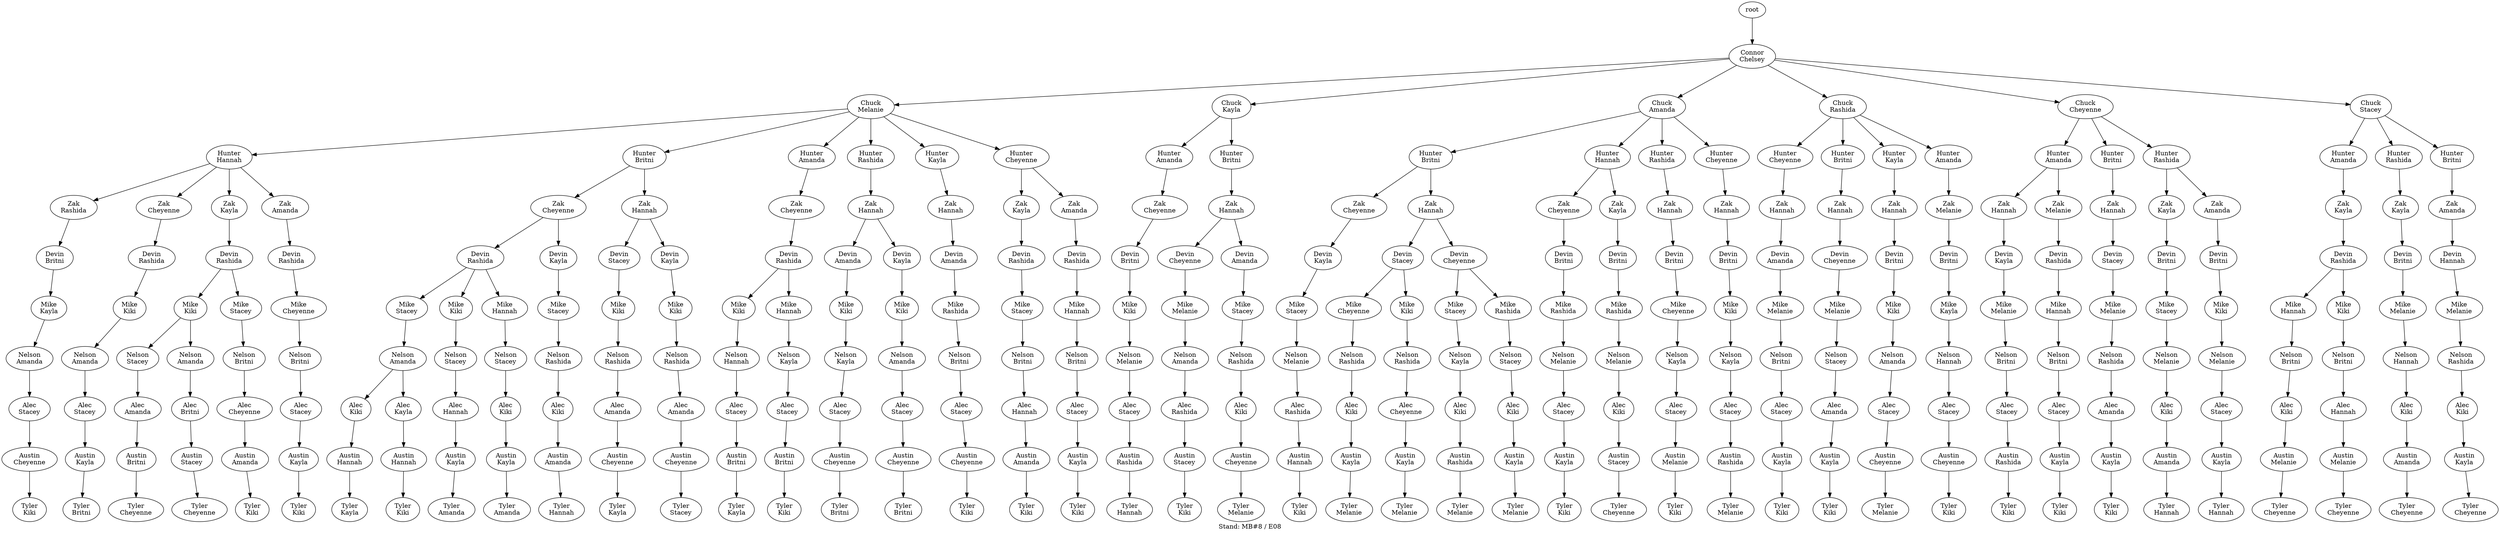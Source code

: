 digraph D { labelloc="b"; label="Stand: MB#8 / E08"; ranksep=0.8;
"root/2"[label="Connor\nChelsey"]
"root" -> "root/2";
"root/2/7"[label="Chuck\nMelanie"]
"root/2" -> "root/2/7";
"root/2/7/4"[label="Hunter\nHannah"]
"root/2/7" -> "root/2/7/4";
"root/2/7/4/8"[label="Zak\nRashida"]
"root/2/7/4" -> "root/2/7/4/8";
"root/2/7/4/8/1"[label="Devin\nBritni"]
"root/2/7/4/8" -> "root/2/7/4/8/1";
"root/2/7/4/8/1/5"[label="Mike\nKayla"]
"root/2/7/4/8/1" -> "root/2/7/4/8/1/5";
"root/2/7/4/8/1/5/0"[label="Nelson\nAmanda"]
"root/2/7/4/8/1/5" -> "root/2/7/4/8/1/5/0";
"root/2/7/4/8/1/5/0/9"[label="Alec\nStacey"]
"root/2/7/4/8/1/5/0" -> "root/2/7/4/8/1/5/0/9";
"root/2/7/4/8/1/5/0/9/3"[label="Austin\nCheyenne"]
"root/2/7/4/8/1/5/0/9" -> "root/2/7/4/8/1/5/0/9/3";
"root/2/7/4/8/1/5/0/9/3/6"[label="Tyler\nKiki"]
"root/2/7/4/8/1/5/0/9/3" -> "root/2/7/4/8/1/5/0/9/3/6";
"root/2/7/1"[label="Hunter\nBritni"]
"root/2/7" -> "root/2/7/1";
"root/2/7/1/3"[label="Zak\nCheyenne"]
"root/2/7/1" -> "root/2/7/1/3";
"root/2/7/1/3/8"[label="Devin\nRashida"]
"root/2/7/1/3" -> "root/2/7/1/3/8";
"root/2/7/1/3/8/9"[label="Mike\nStacey"]
"root/2/7/1/3/8" -> "root/2/7/1/3/8/9";
"root/2/7/1/3/8/9/0"[label="Nelson\nAmanda"]
"root/2/7/1/3/8/9" -> "root/2/7/1/3/8/9/0";
"root/2/7/1/3/8/9/0/6"[label="Alec\nKiki"]
"root/2/7/1/3/8/9/0" -> "root/2/7/1/3/8/9/0/6";
"root/2/7/1/3/8/9/0/6/4"[label="Austin\nHannah"]
"root/2/7/1/3/8/9/0/6" -> "root/2/7/1/3/8/9/0/6/4";
"root/2/7/1/3/8/9/0/6/4/5"[label="Tyler\nKayla"]
"root/2/7/1/3/8/9/0/6/4" -> "root/2/7/1/3/8/9/0/6/4/5";
"root/2/7/0"[label="Hunter\nAmanda"]
"root/2/7" -> "root/2/7/0";
"root/2/7/0/3"[label="Zak\nCheyenne"]
"root/2/7/0" -> "root/2/7/0/3";
"root/2/7/0/3/8"[label="Devin\nRashida"]
"root/2/7/0/3" -> "root/2/7/0/3/8";
"root/2/7/0/3/8/6"[label="Mike\nKiki"]
"root/2/7/0/3/8" -> "root/2/7/0/3/8/6";
"root/2/7/0/3/8/6/4"[label="Nelson\nHannah"]
"root/2/7/0/3/8/6" -> "root/2/7/0/3/8/6/4";
"root/2/7/0/3/8/6/4/9"[label="Alec\nStacey"]
"root/2/7/0/3/8/6/4" -> "root/2/7/0/3/8/6/4/9";
"root/2/7/0/3/8/6/4/9/1"[label="Austin\nBritni"]
"root/2/7/0/3/8/6/4/9" -> "root/2/7/0/3/8/6/4/9/1";
"root/2/7/0/3/8/6/4/9/1/5"[label="Tyler\nKayla"]
"root/2/7/0/3/8/6/4/9/1" -> "root/2/7/0/3/8/6/4/9/1/5";
"root/2/5"[label="Chuck\nKayla"]
"root/2" -> "root/2/5";
"root/2/5/0"[label="Hunter\nAmanda"]
"root/2/5" -> "root/2/5/0";
"root/2/5/0/3"[label="Zak\nCheyenne"]
"root/2/5/0" -> "root/2/5/0/3";
"root/2/5/0/3/1"[label="Devin\nBritni"]
"root/2/5/0/3" -> "root/2/5/0/3/1";
"root/2/5/0/3/1/6"[label="Mike\nKiki"]
"root/2/5/0/3/1" -> "root/2/5/0/3/1/6";
"root/2/5/0/3/1/6/7"[label="Nelson\nMelanie"]
"root/2/5/0/3/1/6" -> "root/2/5/0/3/1/6/7";
"root/2/5/0/3/1/6/7/9"[label="Alec\nStacey"]
"root/2/5/0/3/1/6/7" -> "root/2/5/0/3/1/6/7/9";
"root/2/5/0/3/1/6/7/9/8"[label="Austin\nRashida"]
"root/2/5/0/3/1/6/7/9" -> "root/2/5/0/3/1/6/7/9/8";
"root/2/5/0/3/1/6/7/9/8/4"[label="Tyler\nHannah"]
"root/2/5/0/3/1/6/7/9/8" -> "root/2/5/0/3/1/6/7/9/8/4";
"root/2/7/1/3/5"[label="Devin\nKayla"]
"root/2/7/1/3" -> "root/2/7/1/3/5";
"root/2/7/1/3/5/9"[label="Mike\nStacey"]
"root/2/7/1/3/5" -> "root/2/7/1/3/5/9";
"root/2/7/1/3/5/9/8"[label="Nelson\nRashida"]
"root/2/7/1/3/5/9" -> "root/2/7/1/3/5/9/8";
"root/2/7/1/3/5/9/8/6"[label="Alec\nKiki"]
"root/2/7/1/3/5/9/8" -> "root/2/7/1/3/5/9/8/6";
"root/2/7/1/3/5/9/8/6/0"[label="Austin\nAmanda"]
"root/2/7/1/3/5/9/8/6" -> "root/2/7/1/3/5/9/8/6/0";
"root/2/7/1/3/5/9/8/6/0/4"[label="Tyler\nHannah"]
"root/2/7/1/3/5/9/8/6/0" -> "root/2/7/1/3/5/9/8/6/0/4";
"root/2/7/4/3"[label="Zak\nCheyenne"]
"root/2/7/4" -> "root/2/7/4/3";
"root/2/7/4/3/8"[label="Devin\nRashida"]
"root/2/7/4/3" -> "root/2/7/4/3/8";
"root/2/7/4/3/8/6"[label="Mike\nKiki"]
"root/2/7/4/3/8" -> "root/2/7/4/3/8/6";
"root/2/7/4/3/8/6/0"[label="Nelson\nAmanda"]
"root/2/7/4/3/8/6" -> "root/2/7/4/3/8/6/0";
"root/2/7/4/3/8/6/0/9"[label="Alec\nStacey"]
"root/2/7/4/3/8/6/0" -> "root/2/7/4/3/8/6/0/9";
"root/2/7/4/3/8/6/0/9/5"[label="Austin\nKayla"]
"root/2/7/4/3/8/6/0/9" -> "root/2/7/4/3/8/6/0/9/5";
"root/2/7/4/3/8/6/0/9/5/1"[label="Tyler\nBritni"]
"root/2/7/4/3/8/6/0/9/5" -> "root/2/7/4/3/8/6/0/9/5/1";
"root/2/7/0/3/8/4"[label="Mike\nHannah"]
"root/2/7/0/3/8" -> "root/2/7/0/3/8/4";
"root/2/7/0/3/8/4/5"[label="Nelson\nKayla"]
"root/2/7/0/3/8/4" -> "root/2/7/0/3/8/4/5";
"root/2/7/0/3/8/4/5/9"[label="Alec\nStacey"]
"root/2/7/0/3/8/4/5" -> "root/2/7/0/3/8/4/5/9";
"root/2/7/0/3/8/4/5/9/1"[label="Austin\nBritni"]
"root/2/7/0/3/8/4/5/9" -> "root/2/7/0/3/8/4/5/9/1";
"root/2/7/0/3/8/4/5/9/1/6"[label="Tyler\nKiki"]
"root/2/7/0/3/8/4/5/9/1" -> "root/2/7/0/3/8/4/5/9/1/6";
"root/2/7/1/3/8/9/0/5"[label="Alec\nKayla"]
"root/2/7/1/3/8/9/0" -> "root/2/7/1/3/8/9/0/5";
"root/2/7/1/3/8/9/0/5/4"[label="Austin\nHannah"]
"root/2/7/1/3/8/9/0/5" -> "root/2/7/1/3/8/9/0/5/4";
"root/2/7/1/3/8/9/0/5/4/6"[label="Tyler\nKiki"]
"root/2/7/1/3/8/9/0/5/4" -> "root/2/7/1/3/8/9/0/5/4/6";
"root/2/0"[label="Chuck\nAmanda"]
"root/2" -> "root/2/0";
"root/2/0/1"[label="Hunter\nBritni"]
"root/2/0" -> "root/2/0/1";
"root/2/0/1/3"[label="Zak\nCheyenne"]
"root/2/0/1" -> "root/2/0/1/3";
"root/2/0/1/3/5"[label="Devin\nKayla"]
"root/2/0/1/3" -> "root/2/0/1/3/5";
"root/2/0/1/3/5/9"[label="Mike\nStacey"]
"root/2/0/1/3/5" -> "root/2/0/1/3/5/9";
"root/2/0/1/3/5/9/7"[label="Nelson\nMelanie"]
"root/2/0/1/3/5/9" -> "root/2/0/1/3/5/9/7";
"root/2/0/1/3/5/9/7/8"[label="Alec\nRashida"]
"root/2/0/1/3/5/9/7" -> "root/2/0/1/3/5/9/7/8";
"root/2/0/1/3/5/9/7/8/4"[label="Austin\nHannah"]
"root/2/0/1/3/5/9/7/8" -> "root/2/0/1/3/5/9/7/8/4";
"root/2/0/1/3/5/9/7/8/4/6"[label="Tyler\nKiki"]
"root/2/0/1/3/5/9/7/8/4" -> "root/2/0/1/3/5/9/7/8/4/6";
"root/2/0/4"[label="Hunter\nHannah"]
"root/2/0" -> "root/2/0/4";
"root/2/0/4/3"[label="Zak\nCheyenne"]
"root/2/0/4" -> "root/2/0/4/3";
"root/2/0/4/3/1"[label="Devin\nBritni"]
"root/2/0/4/3" -> "root/2/0/4/3/1";
"root/2/0/4/3/1/8"[label="Mike\nRashida"]
"root/2/0/4/3/1" -> "root/2/0/4/3/1/8";
"root/2/0/4/3/1/8/7"[label="Nelson\nMelanie"]
"root/2/0/4/3/1/8" -> "root/2/0/4/3/1/8/7";
"root/2/0/4/3/1/8/7/9"[label="Alec\nStacey"]
"root/2/0/4/3/1/8/7" -> "root/2/0/4/3/1/8/7/9";
"root/2/0/4/3/1/8/7/9/5"[label="Austin\nKayla"]
"root/2/0/4/3/1/8/7/9" -> "root/2/0/4/3/1/8/7/9/5";
"root/2/0/4/3/1/8/7/9/5/6"[label="Tyler\nKiki"]
"root/2/0/4/3/1/8/7/9/5" -> "root/2/0/4/3/1/8/7/9/5/6";
"root/2/7/1/3/8/6"[label="Mike\nKiki"]
"root/2/7/1/3/8" -> "root/2/7/1/3/8/6";
"root/2/7/1/3/8/6/9"[label="Nelson\nStacey"]
"root/2/7/1/3/8/6" -> "root/2/7/1/3/8/6/9";
"root/2/7/1/3/8/6/9/4"[label="Alec\nHannah"]
"root/2/7/1/3/8/6/9" -> "root/2/7/1/3/8/6/9/4";
"root/2/7/1/3/8/6/9/4/5"[label="Austin\nKayla"]
"root/2/7/1/3/8/6/9/4" -> "root/2/7/1/3/8/6/9/4/5";
"root/2/7/1/3/8/6/9/4/5/0"[label="Tyler\nAmanda"]
"root/2/7/1/3/8/6/9/4/5" -> "root/2/7/1/3/8/6/9/4/5/0";
"root/2/7/1/3/8/4"[label="Mike\nHannah"]
"root/2/7/1/3/8" -> "root/2/7/1/3/8/4";
"root/2/7/1/3/8/4/9"[label="Nelson\nStacey"]
"root/2/7/1/3/8/4" -> "root/2/7/1/3/8/4/9";
"root/2/7/1/3/8/4/9/6"[label="Alec\nKiki"]
"root/2/7/1/3/8/4/9" -> "root/2/7/1/3/8/4/9/6";
"root/2/7/1/3/8/4/9/6/5"[label="Austin\nKayla"]
"root/2/7/1/3/8/4/9/6" -> "root/2/7/1/3/8/4/9/6/5";
"root/2/7/1/3/8/4/9/6/5/0"[label="Tyler\nAmanda"]
"root/2/7/1/3/8/4/9/6/5" -> "root/2/7/1/3/8/4/9/6/5/0";
"root/2/7/1/4"[label="Zak\nHannah"]
"root/2/7/1" -> "root/2/7/1/4";
"root/2/7/1/4/9"[label="Devin\nStacey"]
"root/2/7/1/4" -> "root/2/7/1/4/9";
"root/2/7/1/4/9/6"[label="Mike\nKiki"]
"root/2/7/1/4/9" -> "root/2/7/1/4/9/6";
"root/2/7/1/4/9/6/8"[label="Nelson\nRashida"]
"root/2/7/1/4/9/6" -> "root/2/7/1/4/9/6/8";
"root/2/7/1/4/9/6/8/0"[label="Alec\nAmanda"]
"root/2/7/1/4/9/6/8" -> "root/2/7/1/4/9/6/8/0";
"root/2/7/1/4/9/6/8/0/3"[label="Austin\nCheyenne"]
"root/2/7/1/4/9/6/8/0" -> "root/2/7/1/4/9/6/8/0/3";
"root/2/7/1/4/9/6/8/0/3/5"[label="Tyler\nKayla"]
"root/2/7/1/4/9/6/8/0/3" -> "root/2/7/1/4/9/6/8/0/3/5";
"root/2/7/8"[label="Hunter\nRashida"]
"root/2/7" -> "root/2/7/8";
"root/2/7/8/4"[label="Zak\nHannah"]
"root/2/7/8" -> "root/2/7/8/4";
"root/2/7/8/4/0"[label="Devin\nAmanda"]
"root/2/7/8/4" -> "root/2/7/8/4/0";
"root/2/7/8/4/0/6"[label="Mike\nKiki"]
"root/2/7/8/4/0" -> "root/2/7/8/4/0/6";
"root/2/7/8/4/0/6/5"[label="Nelson\nKayla"]
"root/2/7/8/4/0/6" -> "root/2/7/8/4/0/6/5";
"root/2/7/8/4/0/6/5/9"[label="Alec\nStacey"]
"root/2/7/8/4/0/6/5" -> "root/2/7/8/4/0/6/5/9";
"root/2/7/8/4/0/6/5/9/3"[label="Austin\nCheyenne"]
"root/2/7/8/4/0/6/5/9" -> "root/2/7/8/4/0/6/5/9/3";
"root/2/7/8/4/0/6/5/9/3/1"[label="Tyler\nBritni"]
"root/2/7/8/4/0/6/5/9/3" -> "root/2/7/8/4/0/6/5/9/3/1";
"root/2/7/8/4/5"[label="Devin\nKayla"]
"root/2/7/8/4" -> "root/2/7/8/4/5";
"root/2/7/8/4/5/6"[label="Mike\nKiki"]
"root/2/7/8/4/5" -> "root/2/7/8/4/5/6";
"root/2/7/8/4/5/6/0"[label="Nelson\nAmanda"]
"root/2/7/8/4/5/6" -> "root/2/7/8/4/5/6/0";
"root/2/7/8/4/5/6/0/9"[label="Alec\nStacey"]
"root/2/7/8/4/5/6/0" -> "root/2/7/8/4/5/6/0/9";
"root/2/7/8/4/5/6/0/9/3"[label="Austin\nCheyenne"]
"root/2/7/8/4/5/6/0/9" -> "root/2/7/8/4/5/6/0/9/3";
"root/2/7/8/4/5/6/0/9/3/1"[label="Tyler\nBritni"]
"root/2/7/8/4/5/6/0/9/3" -> "root/2/7/8/4/5/6/0/9/3/1";
"root/2/8"[label="Chuck\nRashida"]
"root/2" -> "root/2/8";
"root/2/8/3"[label="Hunter\nCheyenne"]
"root/2/8" -> "root/2/8/3";
"root/2/8/3/4"[label="Zak\nHannah"]
"root/2/8/3" -> "root/2/8/3/4";
"root/2/8/3/4/0"[label="Devin\nAmanda"]
"root/2/8/3/4" -> "root/2/8/3/4/0";
"root/2/8/3/4/0/7"[label="Mike\nMelanie"]
"root/2/8/3/4/0" -> "root/2/8/3/4/0/7";
"root/2/8/3/4/0/7/1"[label="Nelson\nBritni"]
"root/2/8/3/4/0/7" -> "root/2/8/3/4/0/7/1";
"root/2/8/3/4/0/7/1/9"[label="Alec\nStacey"]
"root/2/8/3/4/0/7/1" -> "root/2/8/3/4/0/7/1/9";
"root/2/8/3/4/0/7/1/9/5"[label="Austin\nKayla"]
"root/2/8/3/4/0/7/1/9" -> "root/2/8/3/4/0/7/1/9/5";
"root/2/8/3/4/0/7/1/9/5/6"[label="Tyler\nKiki"]
"root/2/8/3/4/0/7/1/9/5" -> "root/2/8/3/4/0/7/1/9/5/6";
"root/2/3"[label="Chuck\nCheyenne"]
"root/2" -> "root/2/3";
"root/2/3/0"[label="Hunter\nAmanda"]
"root/2/3" -> "root/2/3/0";
"root/2/3/0/4"[label="Zak\nHannah"]
"root/2/3/0" -> "root/2/3/0/4";
"root/2/3/0/4/5"[label="Devin\nKayla"]
"root/2/3/0/4" -> "root/2/3/0/4/5";
"root/2/3/0/4/5/7"[label="Mike\nMelanie"]
"root/2/3/0/4/5" -> "root/2/3/0/4/5/7";
"root/2/3/0/4/5/7/1"[label="Nelson\nBritni"]
"root/2/3/0/4/5/7" -> "root/2/3/0/4/5/7/1";
"root/2/3/0/4/5/7/1/9"[label="Alec\nStacey"]
"root/2/3/0/4/5/7/1" -> "root/2/3/0/4/5/7/1/9";
"root/2/3/0/4/5/7/1/9/8"[label="Austin\nRashida"]
"root/2/3/0/4/5/7/1/9" -> "root/2/3/0/4/5/7/1/9/8";
"root/2/3/0/4/5/7/1/9/8/6"[label="Tyler\nKiki"]
"root/2/3/0/4/5/7/1/9/8" -> "root/2/3/0/4/5/7/1/9/8/6";
"root/2/7/5"[label="Hunter\nKayla"]
"root/2/7" -> "root/2/7/5";
"root/2/7/5/4"[label="Zak\nHannah"]
"root/2/7/5" -> "root/2/7/5/4";
"root/2/7/5/4/0"[label="Devin\nAmanda"]
"root/2/7/5/4" -> "root/2/7/5/4/0";
"root/2/7/5/4/0/8"[label="Mike\nRashida"]
"root/2/7/5/4/0" -> "root/2/7/5/4/0/8";
"root/2/7/5/4/0/8/1"[label="Nelson\nBritni"]
"root/2/7/5/4/0/8" -> "root/2/7/5/4/0/8/1";
"root/2/7/5/4/0/8/1/9"[label="Alec\nStacey"]
"root/2/7/5/4/0/8/1" -> "root/2/7/5/4/0/8/1/9";
"root/2/7/5/4/0/8/1/9/3"[label="Austin\nCheyenne"]
"root/2/7/5/4/0/8/1/9" -> "root/2/7/5/4/0/8/1/9/3";
"root/2/7/5/4/0/8/1/9/3/6"[label="Tyler\nKiki"]
"root/2/7/5/4/0/8/1/9/3" -> "root/2/7/5/4/0/8/1/9/3/6";
"root/2/0/8"[label="Hunter\nRashida"]
"root/2/0" -> "root/2/0/8";
"root/2/0/8/4"[label="Zak\nHannah"]
"root/2/0/8" -> "root/2/0/8/4";
"root/2/0/8/4/1"[label="Devin\nBritni"]
"root/2/0/8/4" -> "root/2/0/8/4/1";
"root/2/0/8/4/1/3"[label="Mike\nCheyenne"]
"root/2/0/8/4/1" -> "root/2/0/8/4/1/3";
"root/2/0/8/4/1/3/5"[label="Nelson\nKayla"]
"root/2/0/8/4/1/3" -> "root/2/0/8/4/1/3/5";
"root/2/0/8/4/1/3/5/9"[label="Alec\nStacey"]
"root/2/0/8/4/1/3/5" -> "root/2/0/8/4/1/3/5/9";
"root/2/0/8/4/1/3/5/9/7"[label="Austin\nMelanie"]
"root/2/0/8/4/1/3/5/9" -> "root/2/0/8/4/1/3/5/9/7";
"root/2/0/8/4/1/3/5/9/7/6"[label="Tyler\nKiki"]
"root/2/0/8/4/1/3/5/9/7" -> "root/2/0/8/4/1/3/5/9/7/6";
"root/2/5/1"[label="Hunter\nBritni"]
"root/2/5" -> "root/2/5/1";
"root/2/5/1/4"[label="Zak\nHannah"]
"root/2/5/1" -> "root/2/5/1/4";
"root/2/5/1/4/3"[label="Devin\nCheyenne"]
"root/2/5/1/4" -> "root/2/5/1/4/3";
"root/2/5/1/4/3/7"[label="Mike\nMelanie"]
"root/2/5/1/4/3" -> "root/2/5/1/4/3/7";
"root/2/5/1/4/3/7/0"[label="Nelson\nAmanda"]
"root/2/5/1/4/3/7" -> "root/2/5/1/4/3/7/0";
"root/2/5/1/4/3/7/0/8"[label="Alec\nRashida"]
"root/2/5/1/4/3/7/0" -> "root/2/5/1/4/3/7/0/8";
"root/2/5/1/4/3/7/0/8/9"[label="Austin\nStacey"]
"root/2/5/1/4/3/7/0/8" -> "root/2/5/1/4/3/7/0/8/9";
"root/2/5/1/4/3/7/0/8/9/6"[label="Tyler\nKiki"]
"root/2/5/1/4/3/7/0/8/9" -> "root/2/5/1/4/3/7/0/8/9/6";
"root/2/8/1"[label="Hunter\nBritni"]
"root/2/8" -> "root/2/8/1";
"root/2/8/1/4"[label="Zak\nHannah"]
"root/2/8/1" -> "root/2/8/1/4";
"root/2/8/1/4/3"[label="Devin\nCheyenne"]
"root/2/8/1/4" -> "root/2/8/1/4/3";
"root/2/8/1/4/3/7"[label="Mike\nMelanie"]
"root/2/8/1/4/3" -> "root/2/8/1/4/3/7";
"root/2/8/1/4/3/7/9"[label="Nelson\nStacey"]
"root/2/8/1/4/3/7" -> "root/2/8/1/4/3/7/9";
"root/2/8/1/4/3/7/9/0"[label="Alec\nAmanda"]
"root/2/8/1/4/3/7/9" -> "root/2/8/1/4/3/7/9/0";
"root/2/8/1/4/3/7/9/0/5"[label="Austin\nKayla"]
"root/2/8/1/4/3/7/9/0" -> "root/2/8/1/4/3/7/9/0/5";
"root/2/8/1/4/3/7/9/0/5/6"[label="Tyler\nKiki"]
"root/2/8/1/4/3/7/9/0/5" -> "root/2/8/1/4/3/7/9/0/5/6";
"root/2/3/1"[label="Hunter\nBritni"]
"root/2/3" -> "root/2/3/1";
"root/2/3/1/4"[label="Zak\nHannah"]
"root/2/3/1" -> "root/2/3/1/4";
"root/2/3/1/4/9"[label="Devin\nStacey"]
"root/2/3/1/4" -> "root/2/3/1/4/9";
"root/2/3/1/4/9/7"[label="Mike\nMelanie"]
"root/2/3/1/4/9" -> "root/2/3/1/4/9/7";
"root/2/3/1/4/9/7/8"[label="Nelson\nRashida"]
"root/2/3/1/4/9/7" -> "root/2/3/1/4/9/7/8";
"root/2/3/1/4/9/7/8/0"[label="Alec\nAmanda"]
"root/2/3/1/4/9/7/8" -> "root/2/3/1/4/9/7/8/0";
"root/2/3/1/4/9/7/8/0/5"[label="Austin\nKayla"]
"root/2/3/1/4/9/7/8/0" -> "root/2/3/1/4/9/7/8/0/5";
"root/2/3/1/4/9/7/8/0/5/6"[label="Tyler\nKiki"]
"root/2/3/1/4/9/7/8/0/5" -> "root/2/3/1/4/9/7/8/0/5/6";
"root/2/0/1/4"[label="Zak\nHannah"]
"root/2/0/1" -> "root/2/0/1/4";
"root/2/0/1/4/9"[label="Devin\nStacey"]
"root/2/0/1/4" -> "root/2/0/1/4/9";
"root/2/0/1/4/9/3"[label="Mike\nCheyenne"]
"root/2/0/1/4/9" -> "root/2/0/1/4/9/3";
"root/2/0/1/4/9/3/8"[label="Nelson\nRashida"]
"root/2/0/1/4/9/3" -> "root/2/0/1/4/9/3/8";
"root/2/0/1/4/9/3/8/6"[label="Alec\nKiki"]
"root/2/0/1/4/9/3/8" -> "root/2/0/1/4/9/3/8/6";
"root/2/0/1/4/9/3/8/6/5"[label="Austin\nKayla"]
"root/2/0/1/4/9/3/8/6" -> "root/2/0/1/4/9/3/8/6/5";
"root/2/0/1/4/9/3/8/6/5/7"[label="Tyler\nMelanie"]
"root/2/0/1/4/9/3/8/6/5" -> "root/2/0/1/4/9/3/8/6/5/7";
"root/2/5/1/4/0"[label="Devin\nAmanda"]
"root/2/5/1/4" -> "root/2/5/1/4/0";
"root/2/5/1/4/0/9"[label="Mike\nStacey"]
"root/2/5/1/4/0" -> "root/2/5/1/4/0/9";
"root/2/5/1/4/0/9/8"[label="Nelson\nRashida"]
"root/2/5/1/4/0/9" -> "root/2/5/1/4/0/9/8";
"root/2/5/1/4/0/9/8/6"[label="Alec\nKiki"]
"root/2/5/1/4/0/9/8" -> "root/2/5/1/4/0/9/8/6";
"root/2/5/1/4/0/9/8/6/3"[label="Austin\nCheyenne"]
"root/2/5/1/4/0/9/8/6" -> "root/2/5/1/4/0/9/8/6/3";
"root/2/5/1/4/0/9/8/6/3/7"[label="Tyler\nMelanie"]
"root/2/5/1/4/0/9/8/6/3" -> "root/2/5/1/4/0/9/8/6/3/7";
"root/2/0/1/4/9/6"[label="Mike\nKiki"]
"root/2/0/1/4/9" -> "root/2/0/1/4/9/6";
"root/2/0/1/4/9/6/8"[label="Nelson\nRashida"]
"root/2/0/1/4/9/6" -> "root/2/0/1/4/9/6/8";
"root/2/0/1/4/9/6/8/3"[label="Alec\nCheyenne"]
"root/2/0/1/4/9/6/8" -> "root/2/0/1/4/9/6/8/3";
"root/2/0/1/4/9/6/8/3/5"[label="Austin\nKayla"]
"root/2/0/1/4/9/6/8/3" -> "root/2/0/1/4/9/6/8/3/5";
"root/2/0/1/4/9/6/8/3/5/7"[label="Tyler\nMelanie"]
"root/2/0/1/4/9/6/8/3/5" -> "root/2/0/1/4/9/6/8/3/5/7";
"root/2/0/1/4/3"[label="Devin\nCheyenne"]
"root/2/0/1/4" -> "root/2/0/1/4/3";
"root/2/0/1/4/3/9"[label="Mike\nStacey"]
"root/2/0/1/4/3" -> "root/2/0/1/4/3/9";
"root/2/0/1/4/3/9/5"[label="Nelson\nKayla"]
"root/2/0/1/4/3/9" -> "root/2/0/1/4/3/9/5";
"root/2/0/1/4/3/9/5/6"[label="Alec\nKiki"]
"root/2/0/1/4/3/9/5" -> "root/2/0/1/4/3/9/5/6";
"root/2/0/1/4/3/9/5/6/8"[label="Austin\nRashida"]
"root/2/0/1/4/3/9/5/6" -> "root/2/0/1/4/3/9/5/6/8";
"root/2/0/1/4/3/9/5/6/8/7"[label="Tyler\nMelanie"]
"root/2/0/1/4/3/9/5/6/8" -> "root/2/0/1/4/3/9/5/6/8/7";
"root/2/0/3"[label="Hunter\nCheyenne"]
"root/2/0" -> "root/2/0/3";
"root/2/0/3/4"[label="Zak\nHannah"]
"root/2/0/3" -> "root/2/0/3/4";
"root/2/0/3/4/1"[label="Devin\nBritni"]
"root/2/0/3/4" -> "root/2/0/3/4/1";
"root/2/0/3/4/1/6"[label="Mike\nKiki"]
"root/2/0/3/4/1" -> "root/2/0/3/4/1/6";
"root/2/0/3/4/1/6/5"[label="Nelson\nKayla"]
"root/2/0/3/4/1/6" -> "root/2/0/3/4/1/6/5";
"root/2/0/3/4/1/6/5/9"[label="Alec\nStacey"]
"root/2/0/3/4/1/6/5" -> "root/2/0/3/4/1/6/5/9";
"root/2/0/3/4/1/6/5/9/8"[label="Austin\nRashida"]
"root/2/0/3/4/1/6/5/9" -> "root/2/0/3/4/1/6/5/9/8";
"root/2/0/3/4/1/6/5/9/8/7"[label="Tyler\nMelanie"]
"root/2/0/3/4/1/6/5/9/8" -> "root/2/0/3/4/1/6/5/9/8/7";
"root/2/8/5"[label="Hunter\nKayla"]
"root/2/8" -> "root/2/8/5";
"root/2/8/5/4"[label="Zak\nHannah"]
"root/2/8/5" -> "root/2/8/5/4";
"root/2/8/5/4/1"[label="Devin\nBritni"]
"root/2/8/5/4" -> "root/2/8/5/4/1";
"root/2/8/5/4/1/6"[label="Mike\nKiki"]
"root/2/8/5/4/1" -> "root/2/8/5/4/1/6";
"root/2/8/5/4/1/6/0"[label="Nelson\nAmanda"]
"root/2/8/5/4/1/6" -> "root/2/8/5/4/1/6/0";
"root/2/8/5/4/1/6/0/9"[label="Alec\nStacey"]
"root/2/8/5/4/1/6/0" -> "root/2/8/5/4/1/6/0/9";
"root/2/8/5/4/1/6/0/9/3"[label="Austin\nCheyenne"]
"root/2/8/5/4/1/6/0/9" -> "root/2/8/5/4/1/6/0/9/3";
"root/2/8/5/4/1/6/0/9/3/7"[label="Tyler\nMelanie"]
"root/2/8/5/4/1/6/0/9/3" -> "root/2/8/5/4/1/6/0/9/3/7";
"root/2/0/1/4/3/8"[label="Mike\nRashida"]
"root/2/0/1/4/3" -> "root/2/0/1/4/3/8";
"root/2/0/1/4/3/8/9"[label="Nelson\nStacey"]
"root/2/0/1/4/3/8" -> "root/2/0/1/4/3/8/9";
"root/2/0/1/4/3/8/9/6"[label="Alec\nKiki"]
"root/2/0/1/4/3/8/9" -> "root/2/0/1/4/3/8/9/6";
"root/2/0/1/4/3/8/9/6/5"[label="Austin\nKayla"]
"root/2/0/1/4/3/8/9/6" -> "root/2/0/1/4/3/8/9/6/5";
"root/2/0/1/4/3/8/9/6/5/7"[label="Tyler\nMelanie"]
"root/2/0/1/4/3/8/9/6/5" -> "root/2/0/1/4/3/8/9/6/5/7";
"root/2/7/1/4/5"[label="Devin\nKayla"]
"root/2/7/1/4" -> "root/2/7/1/4/5";
"root/2/7/1/4/5/6"[label="Mike\nKiki"]
"root/2/7/1/4/5" -> "root/2/7/1/4/5/6";
"root/2/7/1/4/5/6/8"[label="Nelson\nRashida"]
"root/2/7/1/4/5/6" -> "root/2/7/1/4/5/6/8";
"root/2/7/1/4/5/6/8/0"[label="Alec\nAmanda"]
"root/2/7/1/4/5/6/8" -> "root/2/7/1/4/5/6/8/0";
"root/2/7/1/4/5/6/8/0/3"[label="Austin\nCheyenne"]
"root/2/7/1/4/5/6/8/0" -> "root/2/7/1/4/5/6/8/0/3";
"root/2/7/1/4/5/6/8/0/3/9"[label="Tyler\nStacey"]
"root/2/7/1/4/5/6/8/0/3" -> "root/2/7/1/4/5/6/8/0/3/9";
"root/2/3/8"[label="Hunter\nRashida"]
"root/2/3" -> "root/2/3/8";
"root/2/3/8/5"[label="Zak\nKayla"]
"root/2/3/8" -> "root/2/3/8/5";
"root/2/3/8/5/1"[label="Devin\nBritni"]
"root/2/3/8/5" -> "root/2/3/8/5/1";
"root/2/3/8/5/1/9"[label="Mike\nStacey"]
"root/2/3/8/5/1" -> "root/2/3/8/5/1/9";
"root/2/3/8/5/1/9/7"[label="Nelson\nMelanie"]
"root/2/3/8/5/1/9" -> "root/2/3/8/5/1/9/7";
"root/2/3/8/5/1/9/7/6"[label="Alec\nKiki"]
"root/2/3/8/5/1/9/7" -> "root/2/3/8/5/1/9/7/6";
"root/2/3/8/5/1/9/7/6/0"[label="Austin\nAmanda"]
"root/2/3/8/5/1/9/7/6" -> "root/2/3/8/5/1/9/7/6/0";
"root/2/3/8/5/1/9/7/6/0/4"[label="Tyler\nHannah"]
"root/2/3/8/5/1/9/7/6/0" -> "root/2/3/8/5/1/9/7/6/0/4";
"root/2/7/4/5"[label="Zak\nKayla"]
"root/2/7/4" -> "root/2/7/4/5";
"root/2/7/4/5/8"[label="Devin\nRashida"]
"root/2/7/4/5" -> "root/2/7/4/5/8";
"root/2/7/4/5/8/6"[label="Mike\nKiki"]
"root/2/7/4/5/8" -> "root/2/7/4/5/8/6";
"root/2/7/4/5/8/6/9"[label="Nelson\nStacey"]
"root/2/7/4/5/8/6" -> "root/2/7/4/5/8/6/9";
"root/2/7/4/5/8/6/9/0"[label="Alec\nAmanda"]
"root/2/7/4/5/8/6/9" -> "root/2/7/4/5/8/6/9/0";
"root/2/7/4/5/8/6/9/0/1"[label="Austin\nBritni"]
"root/2/7/4/5/8/6/9/0" -> "root/2/7/4/5/8/6/9/0/1";
"root/2/7/4/5/8/6/9/0/1/3"[label="Tyler\nCheyenne"]
"root/2/7/4/5/8/6/9/0/1" -> "root/2/7/4/5/8/6/9/0/1/3";
"root/2/7/4/5/8/6/0"[label="Nelson\nAmanda"]
"root/2/7/4/5/8/6" -> "root/2/7/4/5/8/6/0";
"root/2/7/4/5/8/6/0/1"[label="Alec\nBritni"]
"root/2/7/4/5/8/6/0" -> "root/2/7/4/5/8/6/0/1";
"root/2/7/4/5/8/6/0/1/9"[label="Austin\nStacey"]
"root/2/7/4/5/8/6/0/1" -> "root/2/7/4/5/8/6/0/1/9";
"root/2/7/4/5/8/6/0/1/9/3"[label="Tyler\nCheyenne"]
"root/2/7/4/5/8/6/0/1/9" -> "root/2/7/4/5/8/6/0/1/9/3";
"root/2/0/4/5"[label="Zak\nKayla"]
"root/2/0/4" -> "root/2/0/4/5";
"root/2/0/4/5/1"[label="Devin\nBritni"]
"root/2/0/4/5" -> "root/2/0/4/5/1";
"root/2/0/4/5/1/8"[label="Mike\nRashida"]
"root/2/0/4/5/1" -> "root/2/0/4/5/1/8";
"root/2/0/4/5/1/8/7"[label="Nelson\nMelanie"]
"root/2/0/4/5/1/8" -> "root/2/0/4/5/1/8/7";
"root/2/0/4/5/1/8/7/6"[label="Alec\nKiki"]
"root/2/0/4/5/1/8/7" -> "root/2/0/4/5/1/8/7/6";
"root/2/0/4/5/1/8/7/6/9"[label="Austin\nStacey"]
"root/2/0/4/5/1/8/7/6" -> "root/2/0/4/5/1/8/7/6/9";
"root/2/0/4/5/1/8/7/6/9/3"[label="Tyler\nCheyenne"]
"root/2/0/4/5/1/8/7/6/9" -> "root/2/0/4/5/1/8/7/6/9/3";
"root/2/9"[label="Chuck\nStacey"]
"root/2" -> "root/2/9";
"root/2/9/0"[label="Hunter\nAmanda"]
"root/2/9" -> "root/2/9/0";
"root/2/9/0/5"[label="Zak\nKayla"]
"root/2/9/0" -> "root/2/9/0/5";
"root/2/9/0/5/8"[label="Devin\nRashida"]
"root/2/9/0/5" -> "root/2/9/0/5/8";
"root/2/9/0/5/8/4"[label="Mike\nHannah"]
"root/2/9/0/5/8" -> "root/2/9/0/5/8/4";
"root/2/9/0/5/8/4/1"[label="Nelson\nBritni"]
"root/2/9/0/5/8/4" -> "root/2/9/0/5/8/4/1";
"root/2/9/0/5/8/4/1/6"[label="Alec\nKiki"]
"root/2/9/0/5/8/4/1" -> "root/2/9/0/5/8/4/1/6";
"root/2/9/0/5/8/4/1/6/7"[label="Austin\nMelanie"]
"root/2/9/0/5/8/4/1/6" -> "root/2/9/0/5/8/4/1/6/7";
"root/2/9/0/5/8/4/1/6/7/3"[label="Tyler\nCheyenne"]
"root/2/9/0/5/8/4/1/6/7" -> "root/2/9/0/5/8/4/1/6/7/3";
"root/2/9/0/5/8/6"[label="Mike\nKiki"]
"root/2/9/0/5/8" -> "root/2/9/0/5/8/6";
"root/2/9/0/5/8/6/1"[label="Nelson\nBritni"]
"root/2/9/0/5/8/6" -> "root/2/9/0/5/8/6/1";
"root/2/9/0/5/8/6/1/4"[label="Alec\nHannah"]
"root/2/9/0/5/8/6/1" -> "root/2/9/0/5/8/6/1/4";
"root/2/9/0/5/8/6/1/4/7"[label="Austin\nMelanie"]
"root/2/9/0/5/8/6/1/4" -> "root/2/9/0/5/8/6/1/4/7";
"root/2/9/0/5/8/6/1/4/7/3"[label="Tyler\nCheyenne"]
"root/2/9/0/5/8/6/1/4/7" -> "root/2/9/0/5/8/6/1/4/7/3";
"root/2/9/8"[label="Hunter\nRashida"]
"root/2/9" -> "root/2/9/8";
"root/2/9/8/5"[label="Zak\nKayla"]
"root/2/9/8" -> "root/2/9/8/5";
"root/2/9/8/5/1"[label="Devin\nBritni"]
"root/2/9/8/5" -> "root/2/9/8/5/1";
"root/2/9/8/5/1/7"[label="Mike\nMelanie"]
"root/2/9/8/5/1" -> "root/2/9/8/5/1/7";
"root/2/9/8/5/1/7/4"[label="Nelson\nHannah"]
"root/2/9/8/5/1/7" -> "root/2/9/8/5/1/7/4";
"root/2/9/8/5/1/7/4/6"[label="Alec\nKiki"]
"root/2/9/8/5/1/7/4" -> "root/2/9/8/5/1/7/4/6";
"root/2/9/8/5/1/7/4/6/0"[label="Austin\nAmanda"]
"root/2/9/8/5/1/7/4/6" -> "root/2/9/8/5/1/7/4/6/0";
"root/2/9/8/5/1/7/4/6/0/3"[label="Tyler\nCheyenne"]
"root/2/9/8/5/1/7/4/6/0" -> "root/2/9/8/5/1/7/4/6/0/3";
"root/2/7/3"[label="Hunter\nCheyenne"]
"root/2/7" -> "root/2/7/3";
"root/2/7/3/5"[label="Zak\nKayla"]
"root/2/7/3" -> "root/2/7/3/5";
"root/2/7/3/5/8"[label="Devin\nRashida"]
"root/2/7/3/5" -> "root/2/7/3/5/8";
"root/2/7/3/5/8/9"[label="Mike\nStacey"]
"root/2/7/3/5/8" -> "root/2/7/3/5/8/9";
"root/2/7/3/5/8/9/1"[label="Nelson\nBritni"]
"root/2/7/3/5/8/9" -> "root/2/7/3/5/8/9/1";
"root/2/7/3/5/8/9/1/4"[label="Alec\nHannah"]
"root/2/7/3/5/8/9/1" -> "root/2/7/3/5/8/9/1/4";
"root/2/7/3/5/8/9/1/4/0"[label="Austin\nAmanda"]
"root/2/7/3/5/8/9/1/4" -> "root/2/7/3/5/8/9/1/4/0";
"root/2/7/3/5/8/9/1/4/0/6"[label="Tyler\nKiki"]
"root/2/7/3/5/8/9/1/4/0" -> "root/2/7/3/5/8/9/1/4/0/6";
"root/2/7/4/5/8/9"[label="Mike\nStacey"]
"root/2/7/4/5/8" -> "root/2/7/4/5/8/9";
"root/2/7/4/5/8/9/1"[label="Nelson\nBritni"]
"root/2/7/4/5/8/9" -> "root/2/7/4/5/8/9/1";
"root/2/7/4/5/8/9/1/3"[label="Alec\nCheyenne"]
"root/2/7/4/5/8/9/1" -> "root/2/7/4/5/8/9/1/3";
"root/2/7/4/5/8/9/1/3/0"[label="Austin\nAmanda"]
"root/2/7/4/5/8/9/1/3" -> "root/2/7/4/5/8/9/1/3/0";
"root/2/7/4/5/8/9/1/3/0/6"[label="Tyler\nKiki"]
"root/2/7/4/5/8/9/1/3/0" -> "root/2/7/4/5/8/9/1/3/0/6";
"root/2/3/0/7"[label="Zak\nMelanie"]
"root/2/3/0" -> "root/2/3/0/7";
"root/2/3/0/7/8"[label="Devin\nRashida"]
"root/2/3/0/7" -> "root/2/3/0/7/8";
"root/2/3/0/7/8/4"[label="Mike\nHannah"]
"root/2/3/0/7/8" -> "root/2/3/0/7/8/4";
"root/2/3/0/7/8/4/1"[label="Nelson\nBritni"]
"root/2/3/0/7/8/4" -> "root/2/3/0/7/8/4/1";
"root/2/3/0/7/8/4/1/9"[label="Alec\nStacey"]
"root/2/3/0/7/8/4/1" -> "root/2/3/0/7/8/4/1/9";
"root/2/3/0/7/8/4/1/9/5"[label="Austin\nKayla"]
"root/2/3/0/7/8/4/1/9" -> "root/2/3/0/7/8/4/1/9/5";
"root/2/3/0/7/8/4/1/9/5/6"[label="Tyler\nKiki"]
"root/2/3/0/7/8/4/1/9/5" -> "root/2/3/0/7/8/4/1/9/5/6";
"root/2/8/0"[label="Hunter\nAmanda"]
"root/2/8" -> "root/2/8/0";
"root/2/8/0/7"[label="Zak\nMelanie"]
"root/2/8/0" -> "root/2/8/0/7";
"root/2/8/0/7/1"[label="Devin\nBritni"]
"root/2/8/0/7" -> "root/2/8/0/7/1";
"root/2/8/0/7/1/5"[label="Mike\nKayla"]
"root/2/8/0/7/1" -> "root/2/8/0/7/1/5";
"root/2/8/0/7/1/5/4"[label="Nelson\nHannah"]
"root/2/8/0/7/1/5" -> "root/2/8/0/7/1/5/4";
"root/2/8/0/7/1/5/4/9"[label="Alec\nStacey"]
"root/2/8/0/7/1/5/4" -> "root/2/8/0/7/1/5/4/9";
"root/2/8/0/7/1/5/4/9/3"[label="Austin\nCheyenne"]
"root/2/8/0/7/1/5/4/9" -> "root/2/8/0/7/1/5/4/9/3";
"root/2/8/0/7/1/5/4/9/3/6"[label="Tyler\nKiki"]
"root/2/8/0/7/1/5/4/9/3" -> "root/2/8/0/7/1/5/4/9/3/6";
"root/2/3/8/0"[label="Zak\nAmanda"]
"root/2/3/8" -> "root/2/3/8/0";
"root/2/3/8/0/1"[label="Devin\nBritni"]
"root/2/3/8/0" -> "root/2/3/8/0/1";
"root/2/3/8/0/1/6"[label="Mike\nKiki"]
"root/2/3/8/0/1" -> "root/2/3/8/0/1/6";
"root/2/3/8/0/1/6/7"[label="Nelson\nMelanie"]
"root/2/3/8/0/1/6" -> "root/2/3/8/0/1/6/7";
"root/2/3/8/0/1/6/7/9"[label="Alec\nStacey"]
"root/2/3/8/0/1/6/7" -> "root/2/3/8/0/1/6/7/9";
"root/2/3/8/0/1/6/7/9/5"[label="Austin\nKayla"]
"root/2/3/8/0/1/6/7/9" -> "root/2/3/8/0/1/6/7/9/5";
"root/2/3/8/0/1/6/7/9/5/4"[label="Tyler\nHannah"]
"root/2/3/8/0/1/6/7/9/5" -> "root/2/3/8/0/1/6/7/9/5/4";
"root/2/9/1"[label="Hunter\nBritni"]
"root/2/9" -> "root/2/9/1";
"root/2/9/1/0"[label="Zak\nAmanda"]
"root/2/9/1" -> "root/2/9/1/0";
"root/2/9/1/0/4"[label="Devin\nHannah"]
"root/2/9/1/0" -> "root/2/9/1/0/4";
"root/2/9/1/0/4/7"[label="Mike\nMelanie"]
"root/2/9/1/0/4" -> "root/2/9/1/0/4/7";
"root/2/9/1/0/4/7/8"[label="Nelson\nRashida"]
"root/2/9/1/0/4/7" -> "root/2/9/1/0/4/7/8";
"root/2/9/1/0/4/7/8/6"[label="Alec\nKiki"]
"root/2/9/1/0/4/7/8" -> "root/2/9/1/0/4/7/8/6";
"root/2/9/1/0/4/7/8/6/5"[label="Austin\nKayla"]
"root/2/9/1/0/4/7/8/6" -> "root/2/9/1/0/4/7/8/6/5";
"root/2/9/1/0/4/7/8/6/5/3"[label="Tyler\nCheyenne"]
"root/2/9/1/0/4/7/8/6/5" -> "root/2/9/1/0/4/7/8/6/5/3";
"root/2/7/3/0"[label="Zak\nAmanda"]
"root/2/7/3" -> "root/2/7/3/0";
"root/2/7/3/0/8"[label="Devin\nRashida"]
"root/2/7/3/0" -> "root/2/7/3/0/8";
"root/2/7/3/0/8/4"[label="Mike\nHannah"]
"root/2/7/3/0/8" -> "root/2/7/3/0/8/4";
"root/2/7/3/0/8/4/1"[label="Nelson\nBritni"]
"root/2/7/3/0/8/4" -> "root/2/7/3/0/8/4/1";
"root/2/7/3/0/8/4/1/9"[label="Alec\nStacey"]
"root/2/7/3/0/8/4/1" -> "root/2/7/3/0/8/4/1/9";
"root/2/7/3/0/8/4/1/9/5"[label="Austin\nKayla"]
"root/2/7/3/0/8/4/1/9" -> "root/2/7/3/0/8/4/1/9/5";
"root/2/7/3/0/8/4/1/9/5/6"[label="Tyler\nKiki"]
"root/2/7/3/0/8/4/1/9/5" -> "root/2/7/3/0/8/4/1/9/5/6";
"root/2/7/4/0"[label="Zak\nAmanda"]
"root/2/7/4" -> "root/2/7/4/0";
"root/2/7/4/0/8"[label="Devin\nRashida"]
"root/2/7/4/0" -> "root/2/7/4/0/8";
"root/2/7/4/0/8/3"[label="Mike\nCheyenne"]
"root/2/7/4/0/8" -> "root/2/7/4/0/8/3";
"root/2/7/4/0/8/3/1"[label="Nelson\nBritni"]
"root/2/7/4/0/8/3" -> "root/2/7/4/0/8/3/1";
"root/2/7/4/0/8/3/1/9"[label="Alec\nStacey"]
"root/2/7/4/0/8/3/1" -> "root/2/7/4/0/8/3/1/9";
"root/2/7/4/0/8/3/1/9/5"[label="Austin\nKayla"]
"root/2/7/4/0/8/3/1/9" -> "root/2/7/4/0/8/3/1/9/5";
"root/2/7/4/0/8/3/1/9/5/6"[label="Tyler\nKiki"]
"root/2/7/4/0/8/3/1/9/5" -> "root/2/7/4/0/8/3/1/9/5/6";
}
